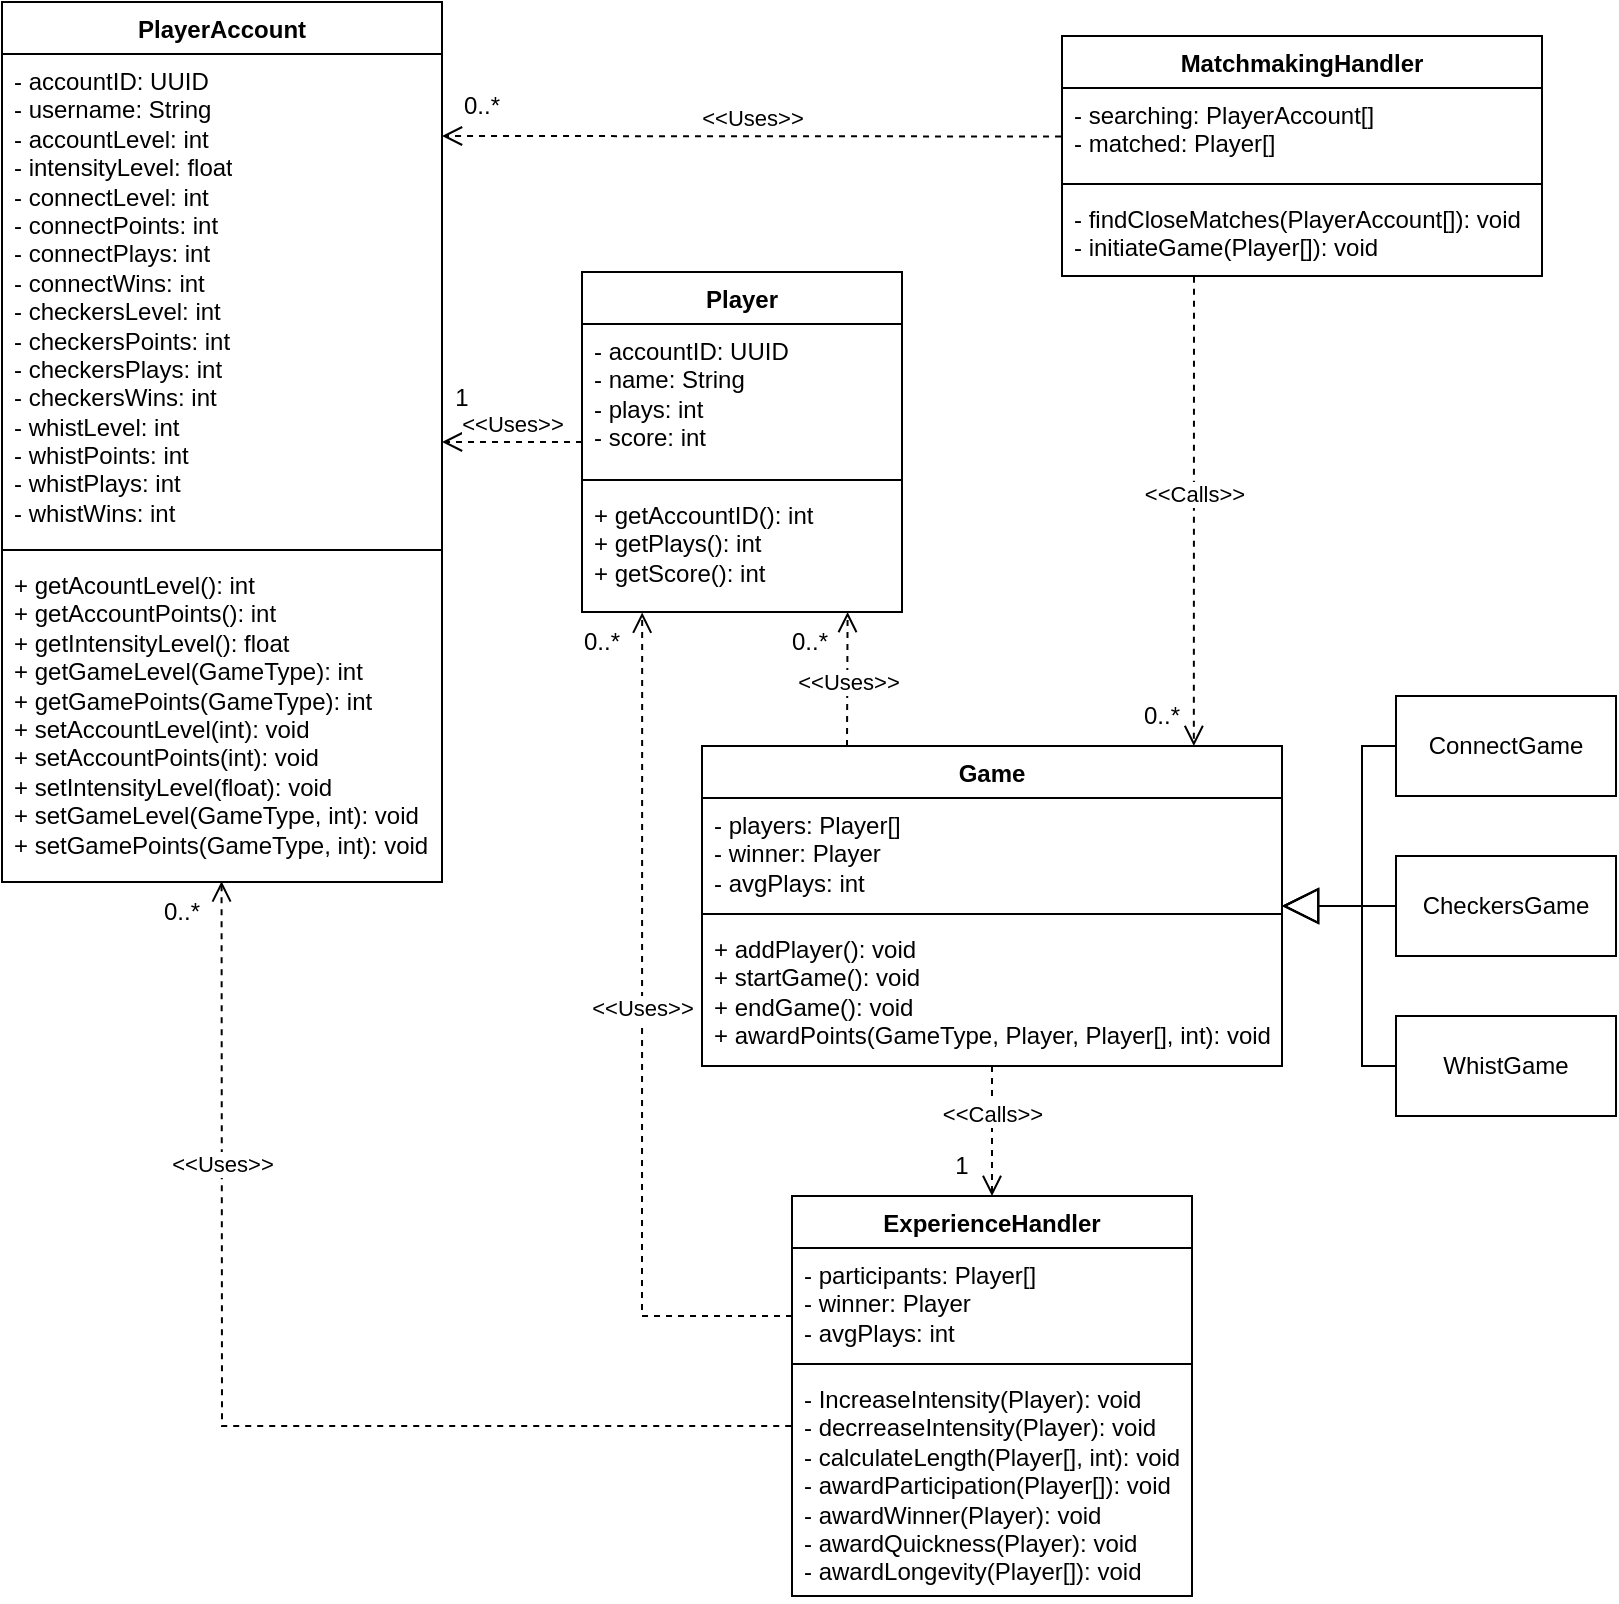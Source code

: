 <mxfile version="26.0.9">
  <diagram id="C5RBs43oDa-KdzZeNtuy" name="Page-1">
    <mxGraphModel dx="1985" dy="955" grid="1" gridSize="10" guides="1" tooltips="1" connect="1" arrows="1" fold="1" page="1" pageScale="1" pageWidth="827" pageHeight="1169" math="0" shadow="0">
      <root>
        <mxCell id="WIyWlLk6GJQsqaUBKTNV-0" />
        <mxCell id="WIyWlLk6GJQsqaUBKTNV-1" parent="WIyWlLk6GJQsqaUBKTNV-0" />
        <mxCell id="SS-JV-x70gcV1BRMUb9N-1" value="Player" style="swimlane;fontStyle=1;align=center;verticalAlign=top;childLayout=stackLayout;horizontal=1;startSize=26;horizontalStack=0;resizeParent=1;resizeParentMax=0;resizeLast=0;collapsible=1;marginBottom=0;whiteSpace=wrap;html=1;" vertex="1" parent="WIyWlLk6GJQsqaUBKTNV-1">
          <mxGeometry x="300" y="321" width="160" height="170" as="geometry" />
        </mxCell>
        <mxCell id="SS-JV-x70gcV1BRMUb9N-2" value="- accountID: UUID&lt;div&gt;- name: String&lt;/div&gt;&lt;div&gt;- plays: int&lt;/div&gt;&lt;div&gt;- score: int&lt;/div&gt;" style="text;strokeColor=none;fillColor=none;align=left;verticalAlign=top;spacingLeft=4;spacingRight=4;overflow=hidden;rotatable=0;points=[[0,0.5],[1,0.5]];portConstraint=eastwest;whiteSpace=wrap;html=1;" vertex="1" parent="SS-JV-x70gcV1BRMUb9N-1">
          <mxGeometry y="26" width="160" height="74" as="geometry" />
        </mxCell>
        <mxCell id="SS-JV-x70gcV1BRMUb9N-3" value="" style="line;strokeWidth=1;fillColor=none;align=left;verticalAlign=middle;spacingTop=-1;spacingLeft=3;spacingRight=3;rotatable=0;labelPosition=right;points=[];portConstraint=eastwest;strokeColor=inherit;" vertex="1" parent="SS-JV-x70gcV1BRMUb9N-1">
          <mxGeometry y="100" width="160" height="8" as="geometry" />
        </mxCell>
        <mxCell id="SS-JV-x70gcV1BRMUb9N-4" value="+ getAccountID(): int&lt;div&gt;&lt;span style=&quot;background-color: transparent; color: light-dark(rgb(0, 0, 0), rgb(255, 255, 255));&quot;&gt;+ getPlays(): int&lt;/span&gt;&lt;br&gt;&lt;/div&gt;&lt;div&gt;+ getScore(): int&lt;br&gt;&lt;/div&gt;" style="text;strokeColor=none;fillColor=none;align=left;verticalAlign=top;spacingLeft=4;spacingRight=4;overflow=hidden;rotatable=0;points=[[0,0.5],[1,0.5]];portConstraint=eastwest;whiteSpace=wrap;html=1;" vertex="1" parent="SS-JV-x70gcV1BRMUb9N-1">
          <mxGeometry y="108" width="160" height="62" as="geometry" />
        </mxCell>
        <mxCell id="SS-JV-x70gcV1BRMUb9N-5" value="Game" style="swimlane;fontStyle=1;align=center;verticalAlign=top;childLayout=stackLayout;horizontal=1;startSize=26;horizontalStack=0;resizeParent=1;resizeParentMax=0;resizeLast=0;collapsible=1;marginBottom=0;whiteSpace=wrap;html=1;" vertex="1" parent="WIyWlLk6GJQsqaUBKTNV-1">
          <mxGeometry x="360" y="558" width="290" height="160" as="geometry" />
        </mxCell>
        <mxCell id="SS-JV-x70gcV1BRMUb9N-6" value="- players: Player[]&lt;div&gt;- winner: Player&lt;/div&gt;&lt;div&gt;- avgPlays: int&lt;/div&gt;" style="text;strokeColor=none;fillColor=none;align=left;verticalAlign=top;spacingLeft=4;spacingRight=4;overflow=hidden;rotatable=0;points=[[0,0.5],[1,0.5]];portConstraint=eastwest;whiteSpace=wrap;html=1;" vertex="1" parent="SS-JV-x70gcV1BRMUb9N-5">
          <mxGeometry y="26" width="290" height="54" as="geometry" />
        </mxCell>
        <mxCell id="SS-JV-x70gcV1BRMUb9N-7" value="" style="line;strokeWidth=1;fillColor=none;align=left;verticalAlign=middle;spacingTop=-1;spacingLeft=3;spacingRight=3;rotatable=0;labelPosition=right;points=[];portConstraint=eastwest;strokeColor=inherit;" vertex="1" parent="SS-JV-x70gcV1BRMUb9N-5">
          <mxGeometry y="80" width="290" height="8" as="geometry" />
        </mxCell>
        <mxCell id="SS-JV-x70gcV1BRMUb9N-8" value="&lt;div&gt;+ addPlayer(): void&lt;/div&gt;&lt;div&gt;+ startGame(): void&lt;/div&gt;&lt;div&gt;+ endGame(): void&lt;/div&gt;+ awardPoints(GameType, Player, Player[], int): void" style="text;strokeColor=none;fillColor=none;align=left;verticalAlign=top;spacingLeft=4;spacingRight=4;overflow=hidden;rotatable=0;points=[[0,0.5],[1,0.5]];portConstraint=eastwest;whiteSpace=wrap;html=1;" vertex="1" parent="SS-JV-x70gcV1BRMUb9N-5">
          <mxGeometry y="88" width="290" height="72" as="geometry" />
        </mxCell>
        <mxCell id="SS-JV-x70gcV1BRMUb9N-10" value="&amp;lt;&amp;lt;Uses&amp;gt;&amp;gt;" style="html=1;verticalAlign=bottom;endArrow=open;dashed=1;endSize=8;curved=0;rounded=0;exitX=0.25;exitY=0;exitDx=0;exitDy=0;entryX=0.83;entryY=1;entryDx=0;entryDy=0;entryPerimeter=0;" edge="1" parent="WIyWlLk6GJQsqaUBKTNV-1" source="SS-JV-x70gcV1BRMUb9N-5" target="SS-JV-x70gcV1BRMUb9N-4">
          <mxGeometry x="-0.296" relative="1" as="geometry">
            <mxPoint x="380" y="600" as="sourcePoint" />
            <mxPoint x="433" y="493" as="targetPoint" />
            <mxPoint as="offset" />
          </mxGeometry>
        </mxCell>
        <mxCell id="SS-JV-x70gcV1BRMUb9N-11" value="ExperienceHandler" style="swimlane;fontStyle=1;align=center;verticalAlign=top;childLayout=stackLayout;horizontal=1;startSize=26;horizontalStack=0;resizeParent=1;resizeParentMax=0;resizeLast=0;collapsible=1;marginBottom=0;whiteSpace=wrap;html=1;" vertex="1" parent="WIyWlLk6GJQsqaUBKTNV-1">
          <mxGeometry x="405" y="783" width="200" height="200" as="geometry" />
        </mxCell>
        <mxCell id="SS-JV-x70gcV1BRMUb9N-12" value="&lt;div&gt;- participants: Player[]&lt;/div&gt;- winner: Player&lt;div&gt;- avgPlays: int&lt;br&gt;&lt;div&gt;&lt;br&gt;&lt;/div&gt;&lt;/div&gt;" style="text;strokeColor=none;fillColor=none;align=left;verticalAlign=top;spacingLeft=4;spacingRight=4;overflow=hidden;rotatable=0;points=[[0,0.5],[1,0.5]];portConstraint=eastwest;whiteSpace=wrap;html=1;" vertex="1" parent="SS-JV-x70gcV1BRMUb9N-11">
          <mxGeometry y="26" width="200" height="54" as="geometry" />
        </mxCell>
        <mxCell id="SS-JV-x70gcV1BRMUb9N-13" value="" style="line;strokeWidth=1;fillColor=none;align=left;verticalAlign=middle;spacingTop=-1;spacingLeft=3;spacingRight=3;rotatable=0;labelPosition=right;points=[];portConstraint=eastwest;strokeColor=inherit;" vertex="1" parent="SS-JV-x70gcV1BRMUb9N-11">
          <mxGeometry y="80" width="200" height="8" as="geometry" />
        </mxCell>
        <mxCell id="SS-JV-x70gcV1BRMUb9N-14" value="&lt;div&gt;- IncreaseIntensity(Player): void&lt;/div&gt;&lt;div&gt;- decrreaseIntensity(Player): void&lt;/div&gt;&lt;div&gt;- calculateLength(Player[], int): void&lt;/div&gt;- awardParticipation(Player[]): void&lt;div&gt;- awardWinner(Player): void&lt;/div&gt;&lt;div&gt;- awardQuickness(Player): void&lt;/div&gt;&lt;div&gt;- awardLongevity(Player[]): void&lt;/div&gt;" style="text;strokeColor=none;fillColor=none;align=left;verticalAlign=top;spacingLeft=4;spacingRight=4;overflow=hidden;rotatable=0;points=[[0,0.5],[1,0.5]];portConstraint=eastwest;whiteSpace=wrap;html=1;" vertex="1" parent="SS-JV-x70gcV1BRMUb9N-11">
          <mxGeometry y="88" width="200" height="112" as="geometry" />
        </mxCell>
        <mxCell id="SS-JV-x70gcV1BRMUb9N-17" value="&amp;lt;&amp;lt;Uses&amp;gt;&amp;gt;" style="html=1;verticalAlign=bottom;endArrow=open;dashed=1;endSize=8;curved=0;rounded=0;entryX=0.188;entryY=1.005;entryDx=0;entryDy=0;entryPerimeter=0;exitX=0;exitY=0.63;exitDx=0;exitDy=0;exitPerimeter=0;" edge="1" parent="WIyWlLk6GJQsqaUBKTNV-1" source="SS-JV-x70gcV1BRMUb9N-12" target="SS-JV-x70gcV1BRMUb9N-4">
          <mxGeometry x="0.032" relative="1" as="geometry">
            <mxPoint x="380" y="843" as="sourcePoint" />
            <mxPoint x="330" y="493" as="targetPoint" />
            <Array as="points">
              <mxPoint x="330" y="843" />
            </Array>
            <mxPoint as="offset" />
          </mxGeometry>
        </mxCell>
        <mxCell id="SS-JV-x70gcV1BRMUb9N-18" value="&amp;lt;&amp;lt;Calls&amp;gt;&amp;gt;" style="html=1;verticalAlign=bottom;endArrow=open;dashed=1;endSize=8;curved=0;rounded=0;" edge="1" parent="WIyWlLk6GJQsqaUBKTNV-1" source="SS-JV-x70gcV1BRMUb9N-5" target="SS-JV-x70gcV1BRMUb9N-11">
          <mxGeometry relative="1" as="geometry">
            <mxPoint x="420" y="648" as="sourcePoint" />
            <mxPoint x="300" y="648" as="targetPoint" />
          </mxGeometry>
        </mxCell>
        <mxCell id="SS-JV-x70gcV1BRMUb9N-20" value="WhistGame" style="html=1;whiteSpace=wrap;" vertex="1" parent="WIyWlLk6GJQsqaUBKTNV-1">
          <mxGeometry x="707" y="693" width="110" height="50" as="geometry" />
        </mxCell>
        <mxCell id="SS-JV-x70gcV1BRMUb9N-21" value="CheckersGame" style="html=1;whiteSpace=wrap;" vertex="1" parent="WIyWlLk6GJQsqaUBKTNV-1">
          <mxGeometry x="707" y="613" width="110" height="50" as="geometry" />
        </mxCell>
        <mxCell id="SS-JV-x70gcV1BRMUb9N-22" value="ConnectGame" style="html=1;whiteSpace=wrap;" vertex="1" parent="WIyWlLk6GJQsqaUBKTNV-1">
          <mxGeometry x="707" y="533" width="110" height="50" as="geometry" />
        </mxCell>
        <mxCell id="SS-JV-x70gcV1BRMUb9N-23" value="" style="endArrow=block;endSize=16;endFill=0;html=1;rounded=0;exitX=0;exitY=0.5;exitDx=0;exitDy=0;" edge="1" parent="WIyWlLk6GJQsqaUBKTNV-1" source="SS-JV-x70gcV1BRMUb9N-21" target="SS-JV-x70gcV1BRMUb9N-5">
          <mxGeometry x="0.314" y="15" width="160" relative="1" as="geometry">
            <mxPoint x="610" y="663" as="sourcePoint" />
            <mxPoint x="770" y="663" as="targetPoint" />
            <mxPoint as="offset" />
          </mxGeometry>
        </mxCell>
        <mxCell id="SS-JV-x70gcV1BRMUb9N-25" value="" style="endArrow=block;endSize=16;endFill=0;html=1;rounded=0;exitX=0;exitY=0.5;exitDx=0;exitDy=0;" edge="1" parent="WIyWlLk6GJQsqaUBKTNV-1" source="SS-JV-x70gcV1BRMUb9N-22" target="SS-JV-x70gcV1BRMUb9N-5">
          <mxGeometry x="0.455" y="-25" width="160" relative="1" as="geometry">
            <mxPoint x="690" y="648" as="sourcePoint" />
            <mxPoint x="580" y="648" as="targetPoint" />
            <mxPoint as="offset" />
            <Array as="points">
              <mxPoint x="690" y="558" />
              <mxPoint x="690" y="638" />
            </Array>
          </mxGeometry>
        </mxCell>
        <mxCell id="SS-JV-x70gcV1BRMUb9N-26" value="" style="endArrow=block;endSize=16;endFill=0;html=1;rounded=0;exitX=0;exitY=0.5;exitDx=0;exitDy=0;" edge="1" parent="WIyWlLk6GJQsqaUBKTNV-1" source="SS-JV-x70gcV1BRMUb9N-20" target="SS-JV-x70gcV1BRMUb9N-5">
          <mxGeometry x="0.455" y="-25" width="160" relative="1" as="geometry">
            <mxPoint x="680" y="750" as="sourcePoint" />
            <mxPoint x="580" y="648" as="targetPoint" />
            <mxPoint as="offset" />
            <Array as="points">
              <mxPoint x="690" y="718" />
              <mxPoint x="690" y="638" />
            </Array>
          </mxGeometry>
        </mxCell>
        <mxCell id="SS-JV-x70gcV1BRMUb9N-31" value="MatchmakingHandler" style="swimlane;fontStyle=1;align=center;verticalAlign=top;childLayout=stackLayout;horizontal=1;startSize=26;horizontalStack=0;resizeParent=1;resizeParentMax=0;resizeLast=0;collapsible=1;marginBottom=0;whiteSpace=wrap;html=1;" vertex="1" parent="WIyWlLk6GJQsqaUBKTNV-1">
          <mxGeometry x="540" y="203" width="240" height="120" as="geometry" />
        </mxCell>
        <mxCell id="SS-JV-x70gcV1BRMUb9N-32" value="&lt;div&gt;- searching: PlayerAccount[]&lt;/div&gt;&lt;div&gt;- matched: Player[]&lt;/div&gt;" style="text;strokeColor=none;fillColor=none;align=left;verticalAlign=top;spacingLeft=4;spacingRight=4;overflow=hidden;rotatable=0;points=[[0,0.5],[1,0.5]];portConstraint=eastwest;whiteSpace=wrap;html=1;" vertex="1" parent="SS-JV-x70gcV1BRMUb9N-31">
          <mxGeometry y="26" width="240" height="44" as="geometry" />
        </mxCell>
        <mxCell id="SS-JV-x70gcV1BRMUb9N-33" value="" style="line;strokeWidth=1;fillColor=none;align=left;verticalAlign=middle;spacingTop=-1;spacingLeft=3;spacingRight=3;rotatable=0;labelPosition=right;points=[];portConstraint=eastwest;strokeColor=inherit;" vertex="1" parent="SS-JV-x70gcV1BRMUb9N-31">
          <mxGeometry y="70" width="240" height="8" as="geometry" />
        </mxCell>
        <mxCell id="SS-JV-x70gcV1BRMUb9N-34" value="- findCloseMatches(PlayerAccount[]): void&lt;div&gt;- initiateGame(Player[]): void&lt;/div&gt;" style="text;strokeColor=none;fillColor=none;align=left;verticalAlign=top;spacingLeft=4;spacingRight=4;overflow=hidden;rotatable=0;points=[[0,0.5],[1,0.5]];portConstraint=eastwest;whiteSpace=wrap;html=1;" vertex="1" parent="SS-JV-x70gcV1BRMUb9N-31">
          <mxGeometry y="78" width="240" height="42" as="geometry" />
        </mxCell>
        <mxCell id="SS-JV-x70gcV1BRMUb9N-35" value="PlayerAccount" style="swimlane;fontStyle=1;align=center;verticalAlign=top;childLayout=stackLayout;horizontal=1;startSize=26;horizontalStack=0;resizeParent=1;resizeParentMax=0;resizeLast=0;collapsible=1;marginBottom=0;whiteSpace=wrap;html=1;" vertex="1" parent="WIyWlLk6GJQsqaUBKTNV-1">
          <mxGeometry x="10" y="186" width="220" height="440" as="geometry" />
        </mxCell>
        <mxCell id="SS-JV-x70gcV1BRMUb9N-36" value="- accountID: UUID&lt;div&gt;- username: String&lt;/div&gt;&lt;div&gt;- accountLevel: int&lt;/div&gt;&lt;div&gt;- intensityLevel: float&lt;/div&gt;&lt;div&gt;- connectLevel: int&lt;/div&gt;&lt;div&gt;- connectPoints: int&lt;/div&gt;&lt;div&gt;- connectPlays: int&lt;/div&gt;&lt;div&gt;- connectWins: int&lt;/div&gt;&lt;div&gt;- checkersLevel: int&lt;/div&gt;&lt;div&gt;- checkersPoints: int&lt;/div&gt;&lt;div&gt;- checkersPlays: int&lt;/div&gt;&lt;div&gt;- checkersWins: int&lt;/div&gt;&lt;div&gt;- whistLevel: int&lt;/div&gt;&lt;div&gt;- whistPoints: int&lt;/div&gt;&lt;div&gt;- whistPlays: int&lt;/div&gt;&lt;div&gt;- whistWins: int&lt;/div&gt;&lt;div&gt;&lt;br&gt;&lt;/div&gt;&lt;div&gt;&lt;br&gt;&lt;/div&gt;" style="text;strokeColor=none;fillColor=none;align=left;verticalAlign=top;spacingLeft=4;spacingRight=4;overflow=hidden;rotatable=0;points=[[0,0.5],[1,0.5]];portConstraint=eastwest;whiteSpace=wrap;html=1;" vertex="1" parent="SS-JV-x70gcV1BRMUb9N-35">
          <mxGeometry y="26" width="220" height="244" as="geometry" />
        </mxCell>
        <mxCell id="SS-JV-x70gcV1BRMUb9N-37" value="" style="line;strokeWidth=1;fillColor=none;align=left;verticalAlign=middle;spacingTop=-1;spacingLeft=3;spacingRight=3;rotatable=0;labelPosition=right;points=[];portConstraint=eastwest;strokeColor=inherit;" vertex="1" parent="SS-JV-x70gcV1BRMUb9N-35">
          <mxGeometry y="270" width="220" height="8" as="geometry" />
        </mxCell>
        <mxCell id="SS-JV-x70gcV1BRMUb9N-38" value="+ getAcountLevel(): int&lt;div&gt;+ getAccountPoints(): int&lt;/div&gt;&lt;div&gt;+ getIntensityLevel(): float&lt;br&gt;&lt;div&gt;+ getGameLevel(GameType): int&lt;/div&gt;&lt;div&gt;+ getGamePoints(GameType): int&lt;/div&gt;&lt;div&gt;+ setAccountLevel(int): void&lt;/div&gt;&lt;div&gt;+ setAccountPoints(int): void&lt;/div&gt;&lt;div&gt;+ setIntensityLevel(float): void&lt;/div&gt;&lt;div&gt;+ setGameLevel(GameType, int): void&lt;/div&gt;&lt;div&gt;+ setGamePoints(GameType, int): void&lt;/div&gt;&lt;/div&gt;" style="text;strokeColor=none;fillColor=none;align=left;verticalAlign=top;spacingLeft=4;spacingRight=4;overflow=hidden;rotatable=0;points=[[0,0.5],[1,0.5]];portConstraint=eastwest;whiteSpace=wrap;html=1;" vertex="1" parent="SS-JV-x70gcV1BRMUb9N-35">
          <mxGeometry y="278" width="220" height="162" as="geometry" />
        </mxCell>
        <mxCell id="SS-JV-x70gcV1BRMUb9N-39" value="&amp;lt;&amp;lt;Uses&amp;gt;&amp;gt;" style="html=1;verticalAlign=bottom;endArrow=open;dashed=1;endSize=8;curved=0;rounded=0;exitX=-0.002;exitY=0.551;exitDx=0;exitDy=0;exitPerimeter=0;entryX=1;entryY=0.168;entryDx=0;entryDy=0;entryPerimeter=0;" edge="1" parent="WIyWlLk6GJQsqaUBKTNV-1" source="SS-JV-x70gcV1BRMUb9N-32" target="SS-JV-x70gcV1BRMUb9N-36">
          <mxGeometry relative="1" as="geometry">
            <mxPoint x="530" y="253" as="sourcePoint" />
            <mxPoint x="270" y="253" as="targetPoint" />
          </mxGeometry>
        </mxCell>
        <mxCell id="SS-JV-x70gcV1BRMUb9N-40" value="&amp;lt;&amp;lt;Calls&amp;gt;&amp;gt;" style="html=1;verticalAlign=bottom;endArrow=open;dashed=1;endSize=8;curved=0;rounded=0;entryX=0.848;entryY=0;entryDx=0;entryDy=0;entryPerimeter=0;exitX=0.275;exitY=1.01;exitDx=0;exitDy=0;exitPerimeter=0;" edge="1" parent="WIyWlLk6GJQsqaUBKTNV-1" source="SS-JV-x70gcV1BRMUb9N-34" target="SS-JV-x70gcV1BRMUb9N-5">
          <mxGeometry relative="1" as="geometry">
            <mxPoint x="606" y="330" as="sourcePoint" />
            <mxPoint x="570" y="543" as="targetPoint" />
          </mxGeometry>
        </mxCell>
        <mxCell id="SS-JV-x70gcV1BRMUb9N-41" value="&amp;lt;&amp;lt;Uses&amp;gt;&amp;gt;" style="html=1;verticalAlign=bottom;endArrow=open;dashed=1;endSize=8;curved=0;rounded=0;" edge="1" parent="WIyWlLk6GJQsqaUBKTNV-1" source="SS-JV-x70gcV1BRMUb9N-1" target="SS-JV-x70gcV1BRMUb9N-35">
          <mxGeometry relative="1" as="geometry">
            <mxPoint x="550" y="263" as="sourcePoint" />
            <mxPoint x="270" y="392" as="targetPoint" />
          </mxGeometry>
        </mxCell>
        <mxCell id="SS-JV-x70gcV1BRMUb9N-43" value="&amp;lt;&amp;lt;Uses&amp;gt;&amp;gt;" style="html=1;verticalAlign=bottom;endArrow=open;dashed=1;endSize=8;curved=0;rounded=0;exitX=-0.002;exitY=0.241;exitDx=0;exitDy=0;exitPerimeter=0;entryX=0.499;entryY=0.998;entryDx=0;entryDy=0;entryPerimeter=0;" edge="1" parent="WIyWlLk6GJQsqaUBKTNV-1" source="SS-JV-x70gcV1BRMUb9N-14" target="SS-JV-x70gcV1BRMUb9N-38">
          <mxGeometry x="0.461" relative="1" as="geometry">
            <mxPoint x="380" y="893" as="sourcePoint" />
            <mxPoint x="120" y="643" as="targetPoint" />
            <Array as="points">
              <mxPoint x="120" y="898" />
            </Array>
            <mxPoint as="offset" />
          </mxGeometry>
        </mxCell>
        <mxCell id="SS-JV-x70gcV1BRMUb9N-47" value="0..*" style="text;html=1;align=center;verticalAlign=middle;whiteSpace=wrap;rounded=0;" vertex="1" parent="WIyWlLk6GJQsqaUBKTNV-1">
          <mxGeometry x="560" y="528" width="60" height="30" as="geometry" />
        </mxCell>
        <mxCell id="SS-JV-x70gcV1BRMUb9N-49" value="0..*" style="text;html=1;align=center;verticalAlign=middle;whiteSpace=wrap;rounded=0;" vertex="1" parent="WIyWlLk6GJQsqaUBKTNV-1">
          <mxGeometry x="384" y="491" width="60" height="30" as="geometry" />
        </mxCell>
        <mxCell id="SS-JV-x70gcV1BRMUb9N-50" value="0..*" style="text;html=1;align=center;verticalAlign=middle;whiteSpace=wrap;rounded=0;" vertex="1" parent="WIyWlLk6GJQsqaUBKTNV-1">
          <mxGeometry x="280" y="491" width="60" height="30" as="geometry" />
        </mxCell>
        <mxCell id="SS-JV-x70gcV1BRMUb9N-52" value="0..*" style="text;html=1;align=center;verticalAlign=middle;whiteSpace=wrap;rounded=0;" vertex="1" parent="WIyWlLk6GJQsqaUBKTNV-1">
          <mxGeometry x="220" y="223" width="60" height="30" as="geometry" />
        </mxCell>
        <mxCell id="SS-JV-x70gcV1BRMUb9N-53" value="0..*" style="text;html=1;align=center;verticalAlign=middle;whiteSpace=wrap;rounded=0;" vertex="1" parent="WIyWlLk6GJQsqaUBKTNV-1">
          <mxGeometry x="70" y="626" width="60" height="30" as="geometry" />
        </mxCell>
        <mxCell id="SS-JV-x70gcV1BRMUb9N-55" value="1" style="text;html=1;align=center;verticalAlign=middle;whiteSpace=wrap;rounded=0;" vertex="1" parent="WIyWlLk6GJQsqaUBKTNV-1">
          <mxGeometry x="460" y="753" width="60" height="30" as="geometry" />
        </mxCell>
        <mxCell id="SS-JV-x70gcV1BRMUb9N-57" value="1" style="text;html=1;align=center;verticalAlign=middle;whiteSpace=wrap;rounded=0;" vertex="1" parent="WIyWlLk6GJQsqaUBKTNV-1">
          <mxGeometry x="210" y="369" width="60" height="30" as="geometry" />
        </mxCell>
      </root>
    </mxGraphModel>
  </diagram>
</mxfile>

